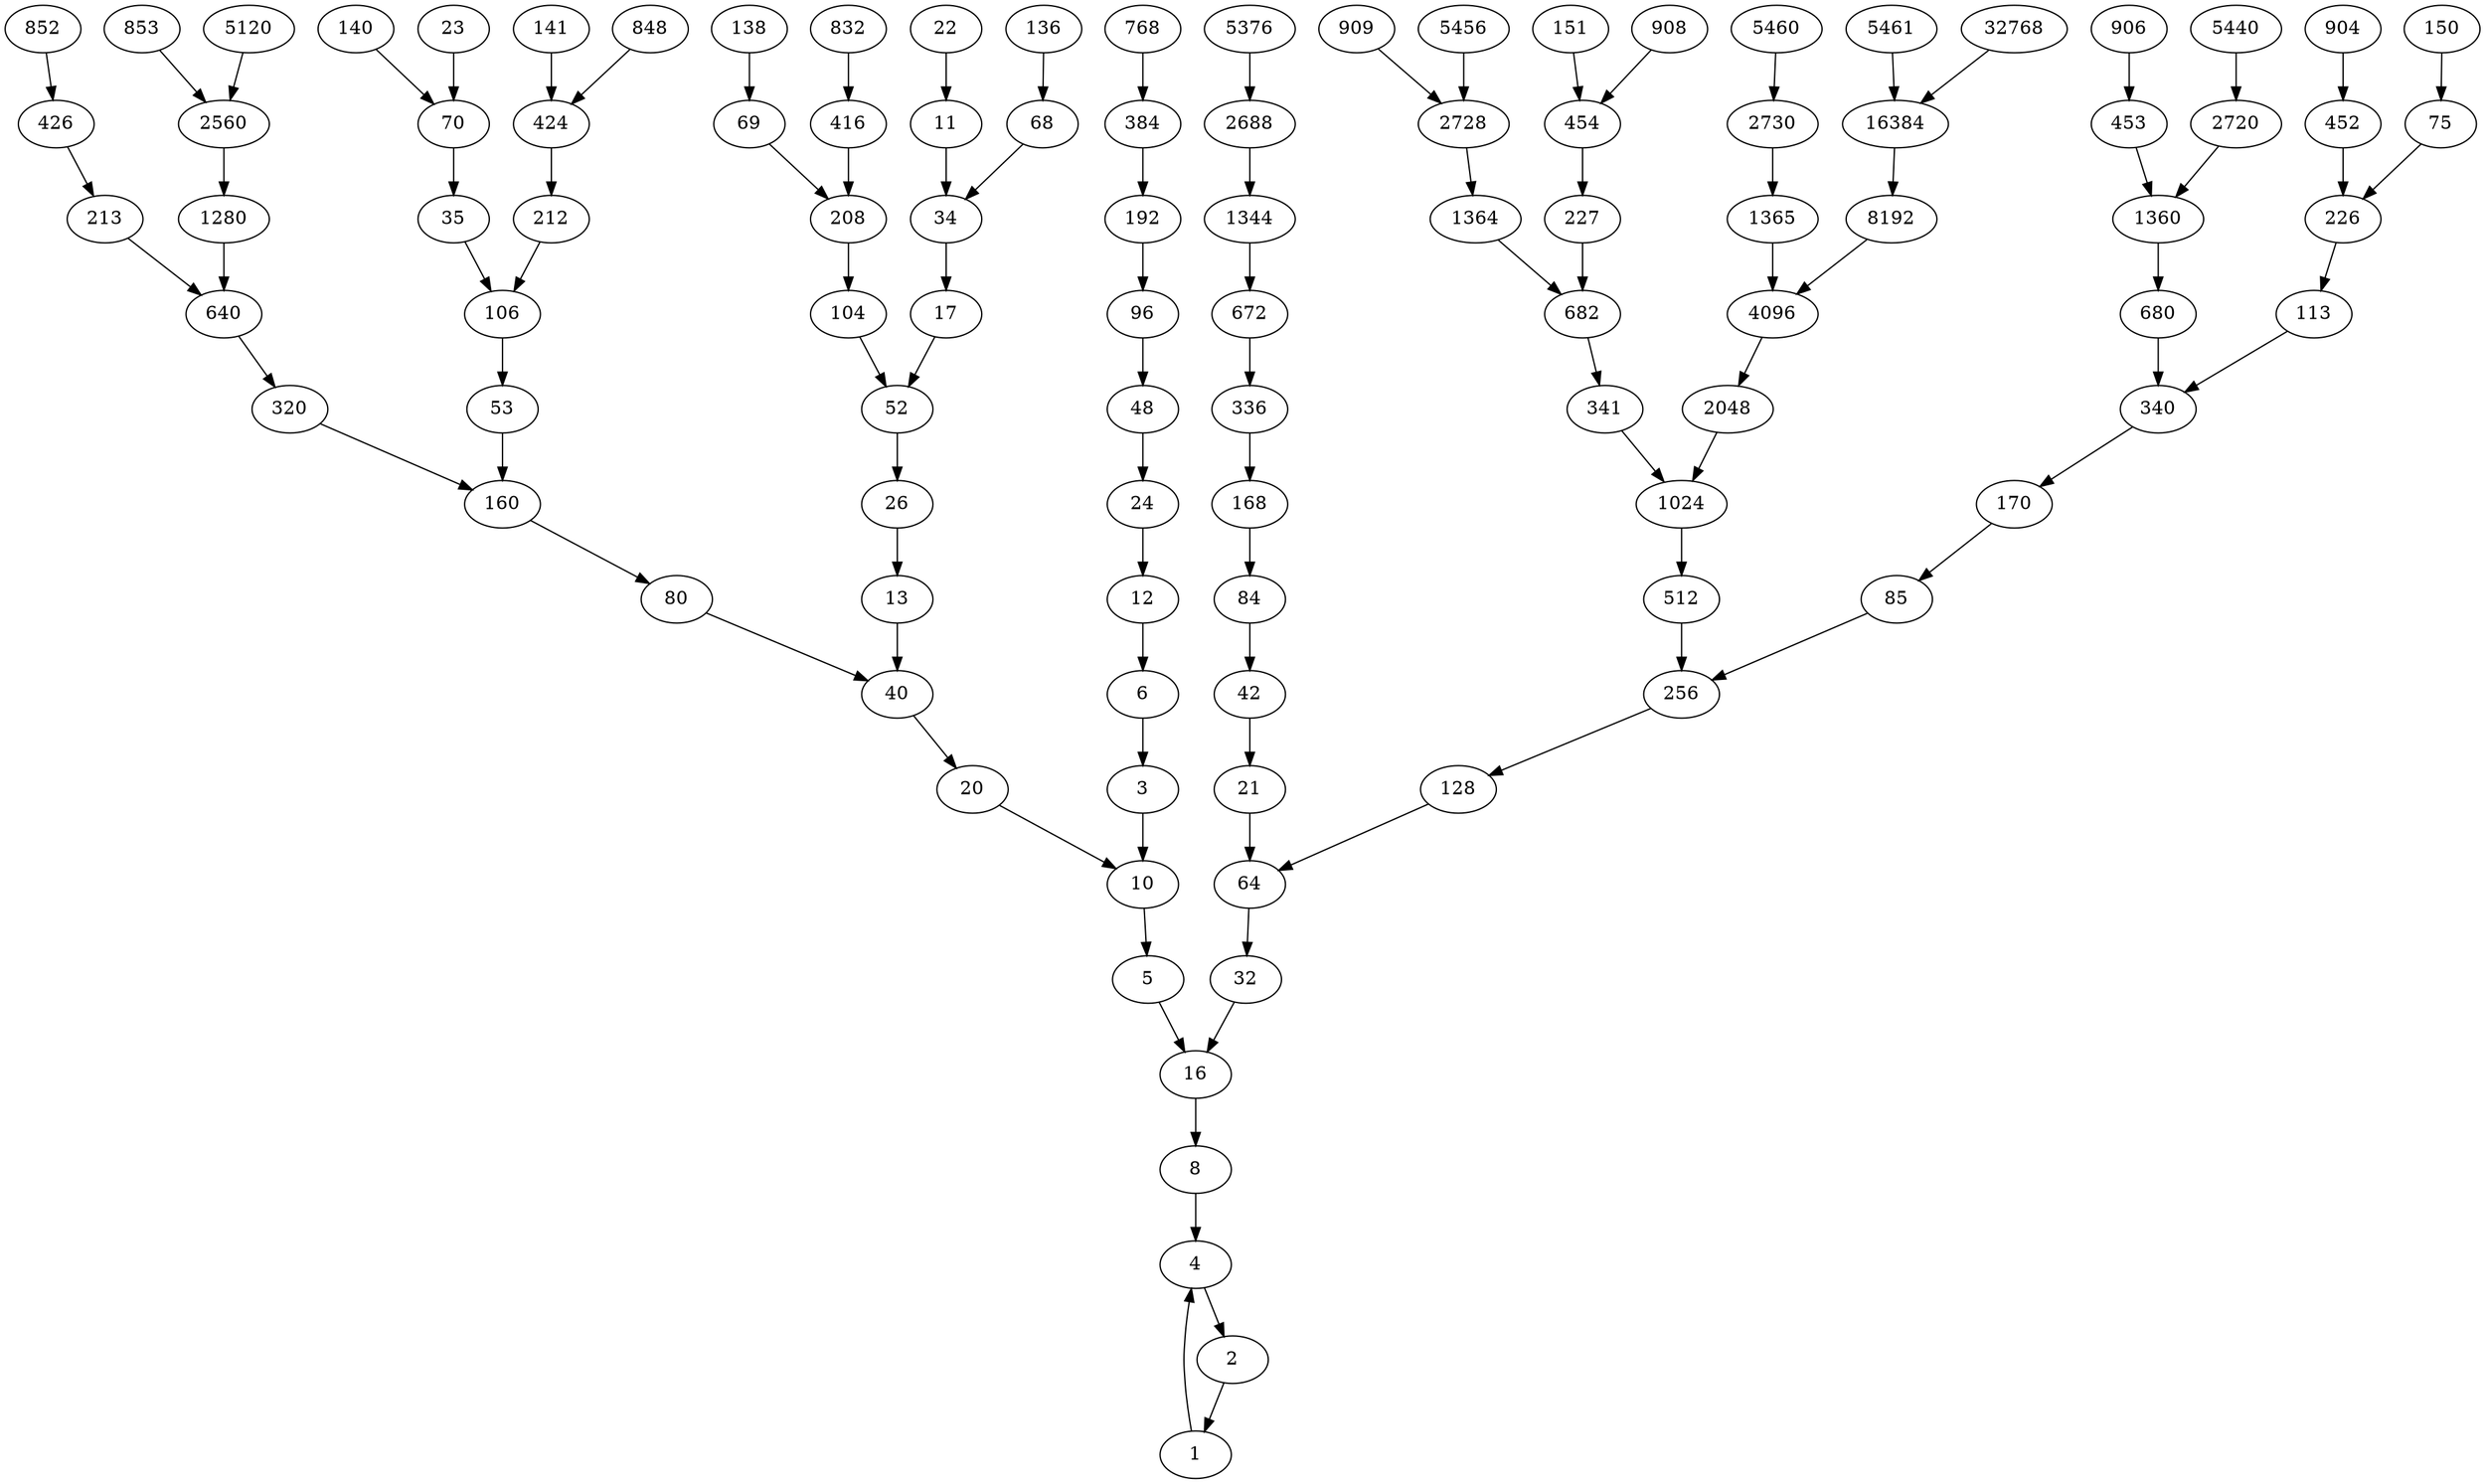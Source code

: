 strict digraph C {
128 -> 64
213 -> 640
80 -> 40
2728 -> 1364
680 -> 340
906 -> 453
12 -> 6
852 -> 426
909 -> 2728
141 -> 424
452 -> 226
768 -> 384
208 -> 104
70 -> 35
64 -> 32
140 -> 70
17 -> 52
2720 -> 1360
672 -> 336
384 -> 192
848 -> 424
2 -> 1
424 -> 212
96 -> 48
75 -> 226
35 -> 106
84 -> 42
42 -> 21
32 -> 16
151 -> 454
48 -> 24
2560 -> 1280
512 -> 256
40 -> 20
20 -> 10
26 -> 13
5440 -> 2720
1344 -> 672
320 -> 160
170 -> 85
24 -> 12
2688 -> 1344
640 -> 320
5461 -> 16384
1365 -> 4096
341 -> 1024
85 -> 256
21 -> 64
853 -> 2560
168 -> 84
192 -> 96
227 -> 682
11 -> 34
3 -> 10
113 -> 340
5460 -> 2730
1364 -> 682
340 -> 170
13 -> 40
904 -> 452
256 -> 128
5376 -> 2688
1280 -> 640
1 -> 4
106 -> 53
22 -> 11
4 -> 2
10 -> 5
5 -> 16
16 -> 8
104 -> 52
212 -> 106
426 -> 213
160 -> 80
34 -> 17
8 -> 4
5456 -> 2728
1360 -> 680
336 -> 168
454 -> 227
150 -> 75
226 -> 113
138 -> 69
6 -> 3
136 -> 68
52 -> 26
1024 -> 512
2048 -> 1024
4096 -> 2048
8192 -> 4096
16384 -> 8192
32768 -> 16384
53 -> 160
5120 -> 2560
832 -> 416
453 -> 1360
69 -> 208
908 -> 454
2730 -> 1365
682 -> 341
416 -> 208
68 -> 34
23 -> 70
}

